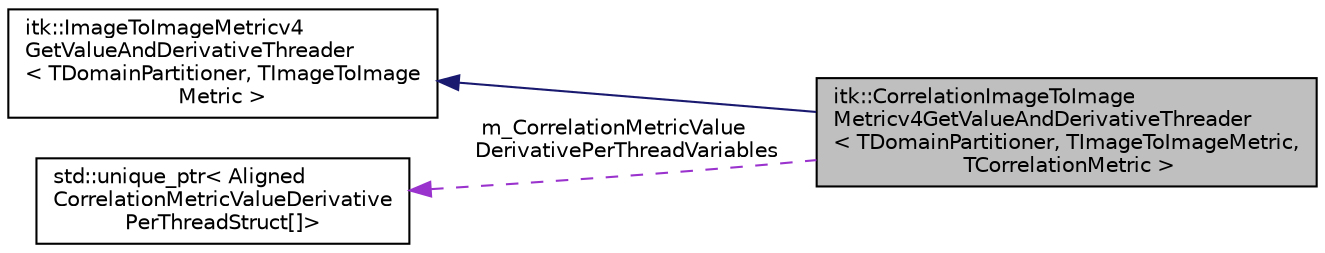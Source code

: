 digraph "itk::CorrelationImageToImageMetricv4GetValueAndDerivativeThreader&lt; TDomainPartitioner, TImageToImageMetric, TCorrelationMetric &gt;"
{
 // LATEX_PDF_SIZE
  edge [fontname="Helvetica",fontsize="10",labelfontname="Helvetica",labelfontsize="10"];
  node [fontname="Helvetica",fontsize="10",shape=record];
  rankdir="LR";
  Node1 [label="itk::CorrelationImageToImage\lMetricv4GetValueAndDerivativeThreader\l\< TDomainPartitioner, TImageToImageMetric,\l TCorrelationMetric \>",height=0.2,width=0.4,color="black", fillcolor="grey75", style="filled", fontcolor="black",tooltip="Processes points for CorrelationImageToImageMetricv4 GetValueAndDerivative."];
  Node2 -> Node1 [dir="back",color="midnightblue",fontsize="10",style="solid",fontname="Helvetica"];
  Node2 [label="itk::ImageToImageMetricv4\lGetValueAndDerivativeThreader\l\< TDomainPartitioner, TImageToImage\lMetric \>",height=0.2,width=0.4,color="black", fillcolor="white", style="filled",URL="$classitk_1_1ImageToImageMetricv4GetValueAndDerivativeThreader.html",tooltip=" "];
  Node3 -> Node1 [dir="back",color="darkorchid3",fontsize="10",style="dashed",label=" m_CorrelationMetricValue\lDerivativePerThreadVariables" ,fontname="Helvetica"];
  Node3 [label="std::unique_ptr\< Aligned\lCorrelationMetricValueDerivative\lPerThreadStruct[]\>",height=0.2,width=0.4,color="black", fillcolor="white", style="filled",tooltip=" "];
}
